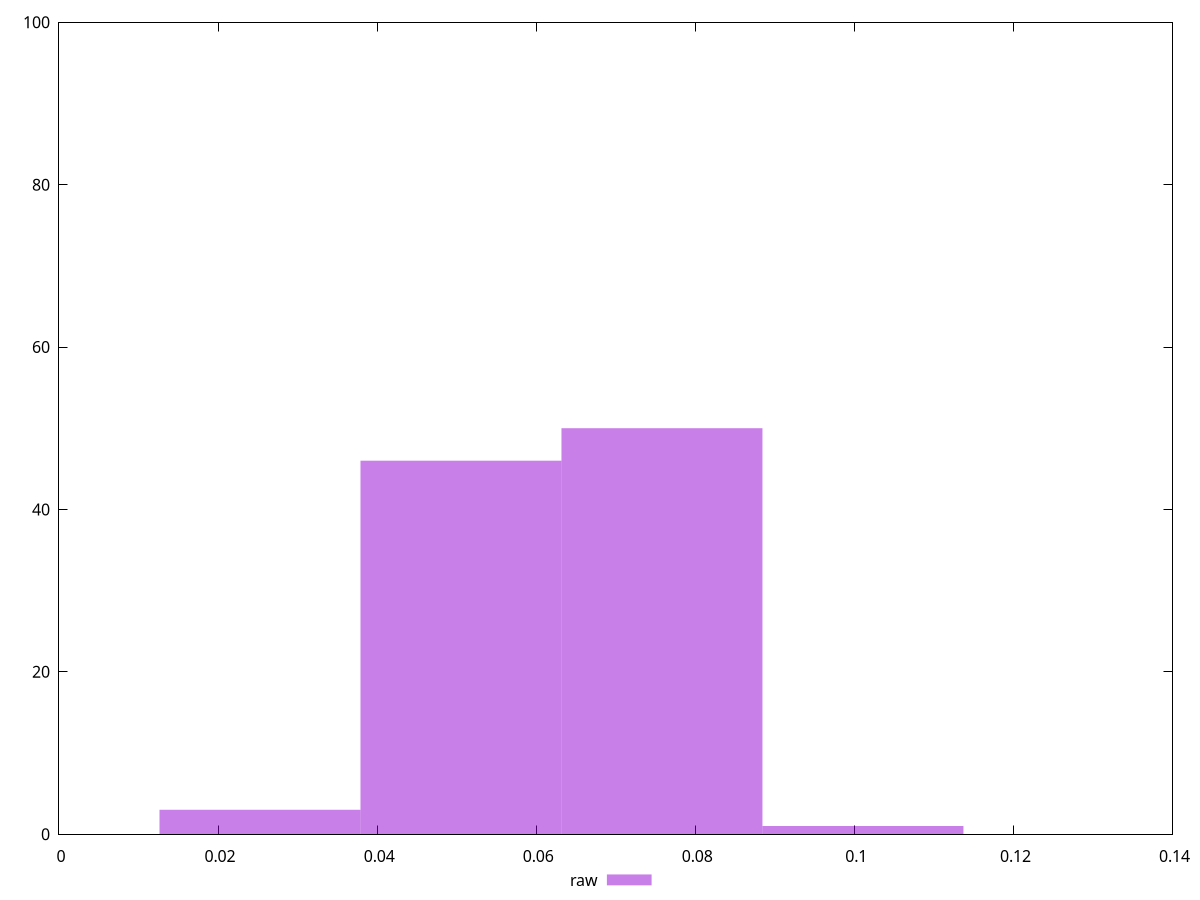 reset
set terminal svg size 640, 490 enhanced background rgb 'white'
set output "reprap/network-rtt/samples/pages+cached+noexternal+nofonts+nosvg+noimg+nocss+nojs/raw/histogram.svg"

$raw <<EOF
0.07581029784812515 50
0.025270099282708382 3
0.050540198565416763 46
0.10108039713083353 1
EOF

set key outside below
set boxwidth 0.025270099282708382
set yrange [0:100]
set style fill transparent solid 0.5 noborder

plot \
  $raw title "raw" with boxes, \


reset